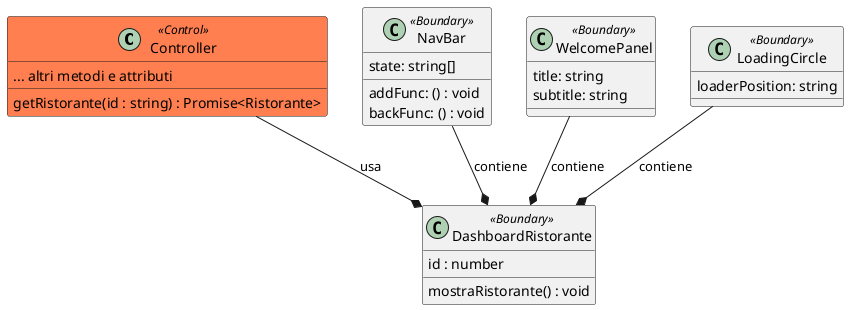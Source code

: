 @startuml


class Controller <<Control>> #coral{
... altri metodi e attributi
getRistorante(id : string) : Promise<Ristorante>
}

class DashboardRistorante <<Boundary>> {
id : number
mostraRistorante() : void
}


class NavBar <<Boundary>> {

	addFunc: () : void
	backFunc: () : void
	state: string[]
}

class WelcomePanel <<Boundary>> {

    title: string
    subtitle: string

}

class LoadingCircle <<Boundary>> {

	loaderPosition: string

}



WelcomePanel--* DashboardRistorante: contiene
NavBar --* DashboardRistorante: contiene
LoadingCircle --* DashboardRistorante: contiene

Controller --* DashboardRistorante: usa
@enduml